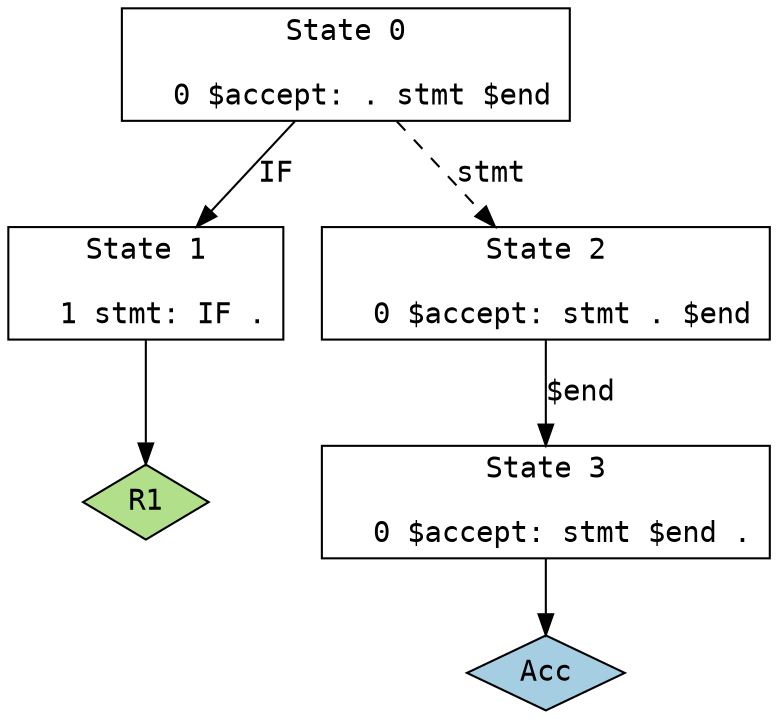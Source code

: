 // Generated by GNU Bison 3.4.1.
// Report bugs to <bug-bison@gnu.org>.
// Home page: <http://www.gnu.org/software/bison/>.

digraph "parser.y"
{
  node [fontname = courier, shape = box, colorscheme = paired6]
  edge [fontname = courier]

  0 [label="State 0\n\l  0 $accept: . stmt $end\l"]
  0 -> 1 [style=solid label="IF"]
  0 -> 2 [style=dashed label="stmt"]
  1 [label="State 1\n\l  1 stmt: IF .\l"]
  1 -> "1R1" [style=solid]
 "1R1" [label="R1", fillcolor=3, shape=diamond, style=filled]
  2 [label="State 2\n\l  0 $accept: stmt . $end\l"]
  2 -> 3 [style=solid label="$end"]
  3 [label="State 3\n\l  0 $accept: stmt $end .\l"]
  3 -> "3R0" [style=solid]
 "3R0" [label="Acc", fillcolor=1, shape=diamond, style=filled]
}
